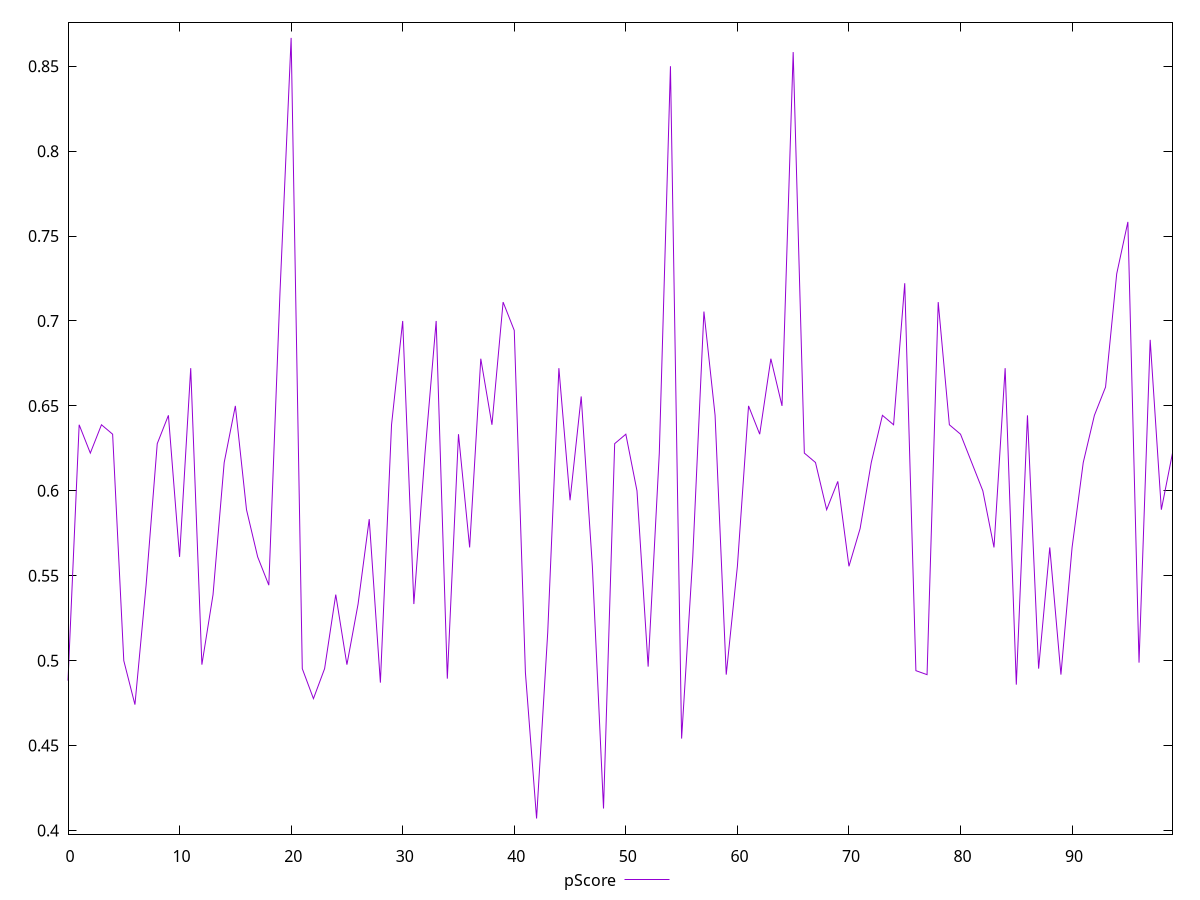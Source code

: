 reset

$pScore <<EOF
0 0.48823529411764705
1 0.6388888888888888
2 0.6222222222222222
3 0.6388888888888888
4 0.6333333333333333
5 0.5
6 0.47411764705882353
7 0.5444444444444445
8 0.6277777777777778
9 0.6444444444444445
10 0.5611111111111111
11 0.6722222222222223
12 0.4976470588235294
13 0.5388888888888889
14 0.6166666666666667
15 0.65
16 0.5888888888888889
17 0.5611111111111111
18 0.5444444444444445
19 0.7166666666666667
20 0.8666666666666667
21 0.49529411764705883
22 0.4776470588235294
23 0.49529411764705883
24 0.5388888888888889
25 0.4976470588235294
26 0.5333333333333333
27 0.5833333333333334
28 0.48705882352941177
29 0.6388888888888888
30 0.7
31 0.5333333333333333
32 0.6222222222222222
33 0.7
34 0.4894117647058824
35 0.6333333333333333
36 0.5666666666666667
37 0.6777777777777778
38 0.6388888888888888
39 0.7111111111111111
40 0.6944444444444444
41 0.4929411764705882
42 0.40705882352941175
43 0.5166666666666666
44 0.6722222222222223
45 0.5944444444444444
46 0.6555555555555556
47 0.5555555555555556
48 0.41294117647058826
49 0.6277777777777778
50 0.6333333333333333
51 0.6
52 0.4964705882352941
53 0.6222222222222222
54 0.85
55 0.4541176470588235
56 0.5611111111111111
57 0.7055555555555556
58 0.6444444444444445
59 0.49176470588235294
60 0.5555555555555556
61 0.65
62 0.6333333333333333
63 0.6777777777777778
64 0.65
65 0.8583333333333334
66 0.6222222222222222
67 0.6166666666666667
68 0.5888888888888889
69 0.6055555555555556
70 0.5555555555555556
71 0.5777777777777777
72 0.6166666666666667
73 0.6444444444444445
74 0.6388888888888888
75 0.7222222222222222
76 0.49411764705882355
77 0.49176470588235294
78 0.7111111111111111
79 0.6388888888888888
80 0.6333333333333333
81 0.6166666666666667
82 0.6
83 0.5666666666666667
84 0.6722222222222223
85 0.4858823529411765
86 0.6444444444444445
87 0.49529411764705883
88 0.5666666666666667
89 0.49176470588235294
90 0.5666666666666667
91 0.6166666666666667
92 0.6444444444444445
93 0.6611111111111111
94 0.7277777777777777
95 0.7583333333333333
96 0.4988235294117647
97 0.6888888888888889
98 0.5888888888888889
99 0.6222222222222222
EOF

set key outside below
set xrange [0:99]
set yrange [0.39786666666666665:0.8758588235294118]
set trange [0.39786666666666665:0.8758588235294118]
set terminal svg size 640, 500 enhanced background rgb 'white'
set output "report_00015_2021-02-09T16-11-33.973Z/uses-http2/samples/pages+cached+noadtech+nomedia/pScore/values.svg"

plot $pScore title "pScore" with line

reset

